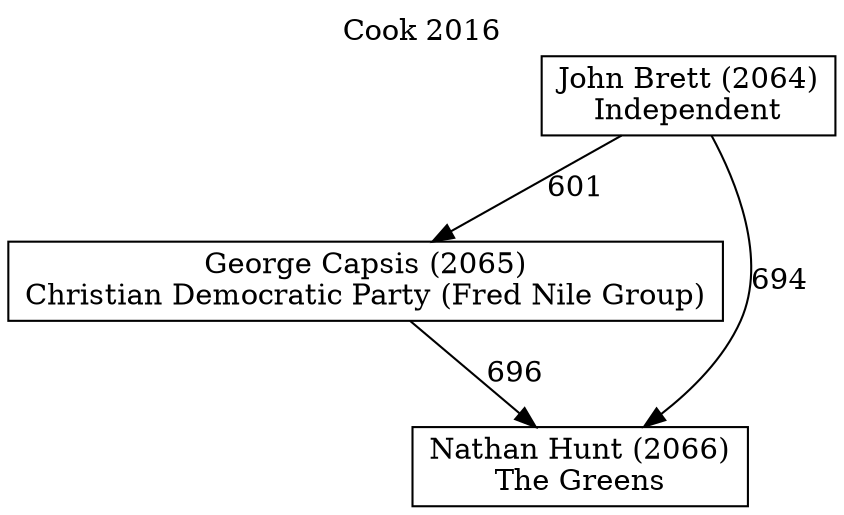 // House preference flow
digraph "Nathan Hunt (2066)_Cook_2016" {
	graph [label="Cook 2016" labelloc=t mclimit=10]
	node [shape=box]
	"John Brett (2064)" [label="John Brett (2064)
Independent"]
	"George Capsis (2065)" [label="George Capsis (2065)
Christian Democratic Party (Fred Nile Group)"]
	"Nathan Hunt (2066)" [label="Nathan Hunt (2066)
The Greens"]
	"John Brett (2064)" -> "George Capsis (2065)" [label=601]
	"John Brett (2064)" -> "Nathan Hunt (2066)" [label=694]
	"George Capsis (2065)" -> "Nathan Hunt (2066)" [label=696]
}
